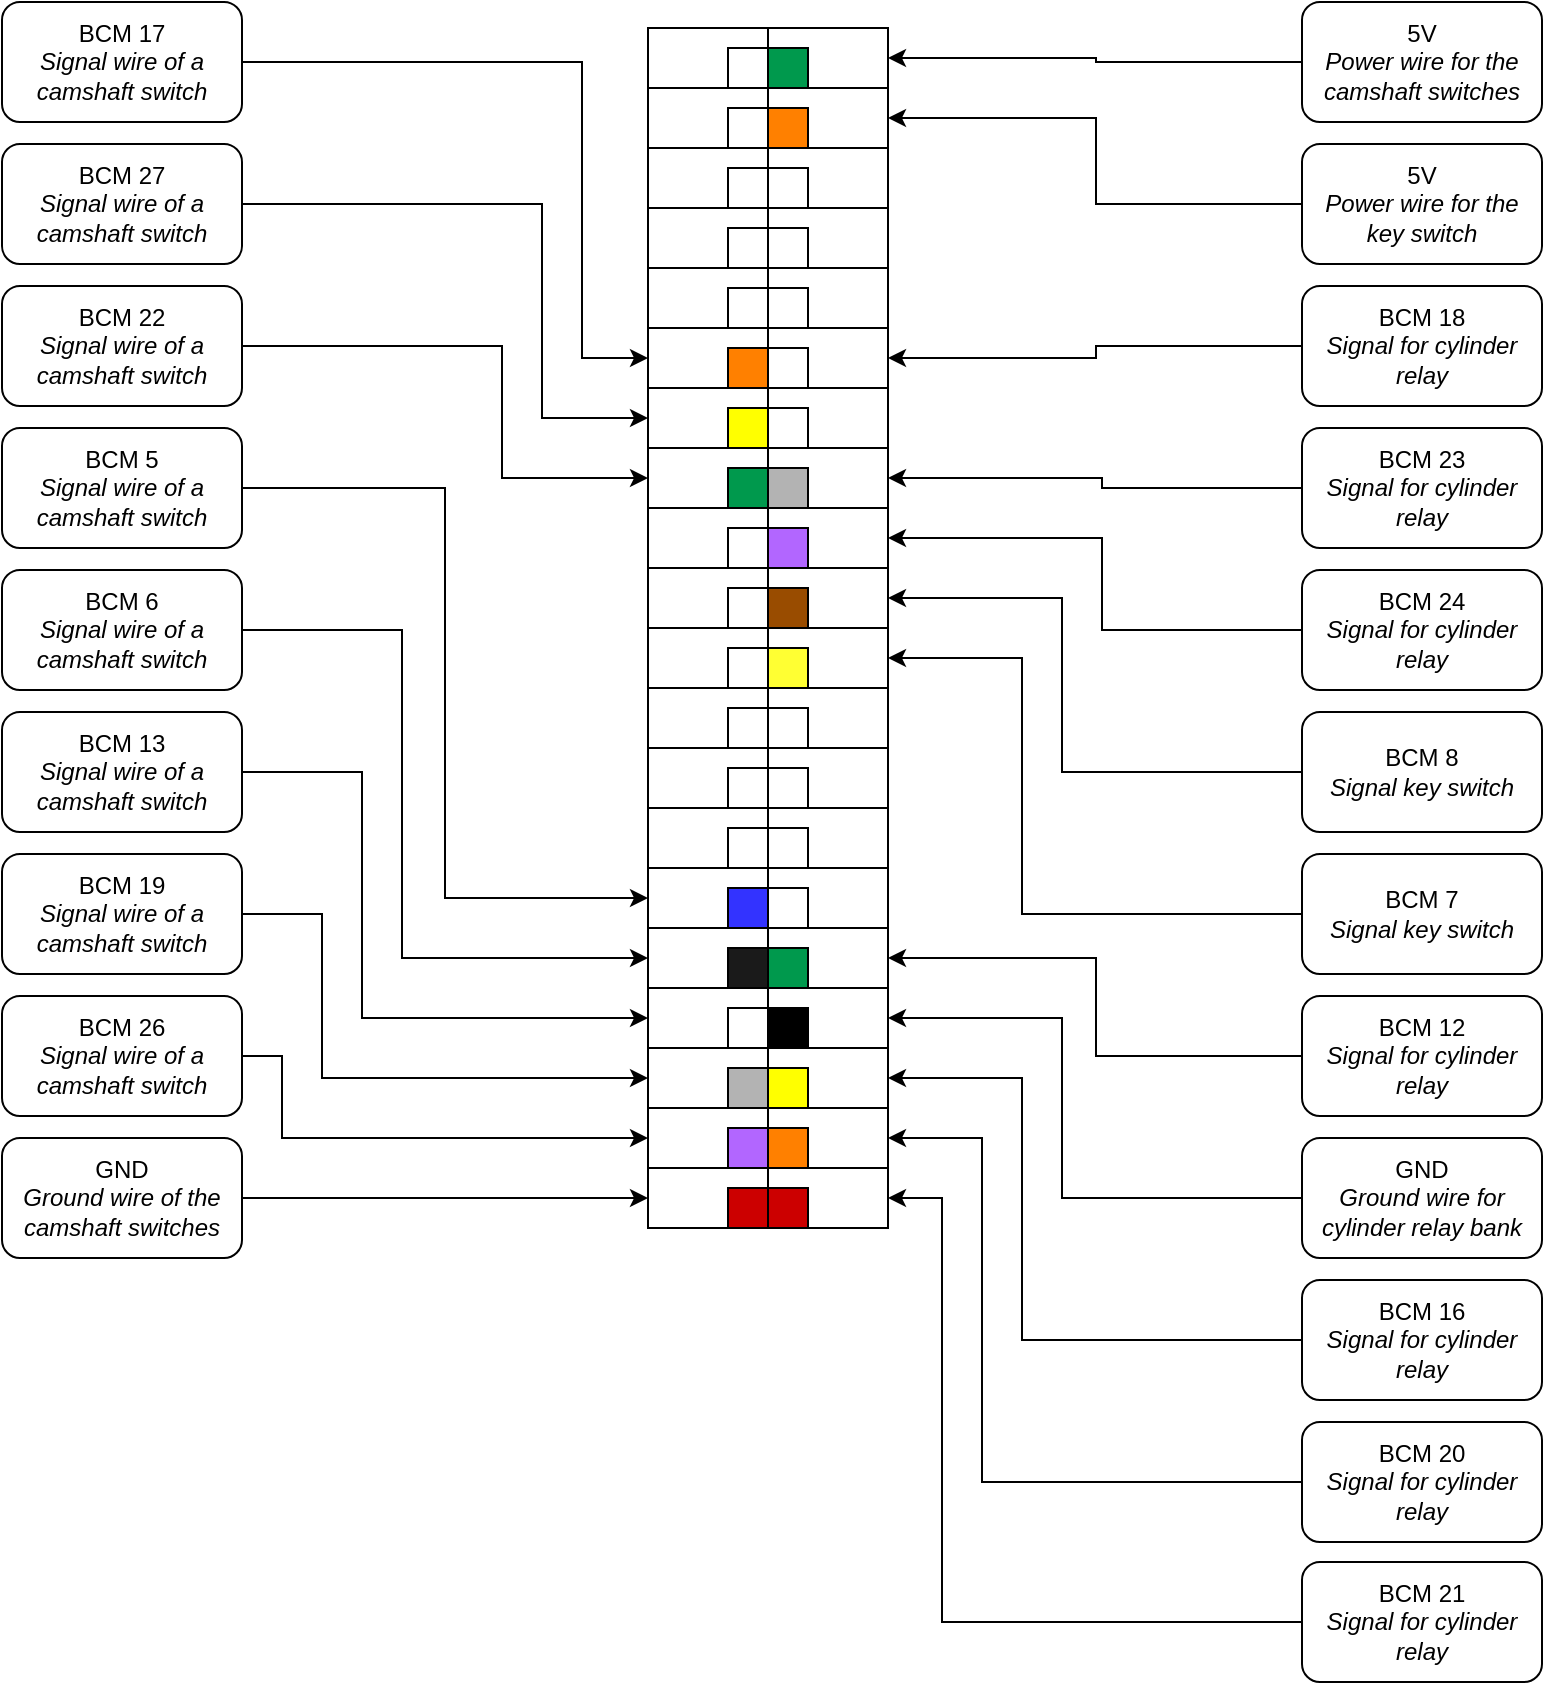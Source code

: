 <mxfile version="12.2.2" type="github" pages="1"><diagram id="MmFnQpnvGTxEpd8rISMR" name="Page-1"><mxGraphModel dx="1648" dy="780" grid="1" gridSize="10" guides="1" tooltips="1" connect="1" arrows="1" fold="1" page="1" pageScale="1" pageWidth="827" pageHeight="1169" math="0" shadow="0"><root><mxCell id="0"/><mxCell id="1" parent="0"/><mxCell id="GnXY070BoPUswlcp2xYL-2" value="" style="rounded=0;whiteSpace=wrap;html=1;" parent="1" vertex="1"><mxGeometry x="353" y="40" width="120" height="600" as="geometry"/></mxCell><mxCell id="GnXY070BoPUswlcp2xYL-3" value="" style="rounded=0;whiteSpace=wrap;html=1;" parent="1" vertex="1"><mxGeometry x="353" y="40" width="120" height="30" as="geometry"/></mxCell><mxCell id="GnXY070BoPUswlcp2xYL-4" value="" style="rounded=0;whiteSpace=wrap;html=1;" parent="1" vertex="1"><mxGeometry x="353" y="70" width="120" height="30" as="geometry"/></mxCell><mxCell id="GnXY070BoPUswlcp2xYL-5" value="" style="rounded=0;whiteSpace=wrap;html=1;" parent="1" vertex="1"><mxGeometry x="353" y="100" width="120" height="30" as="geometry"/></mxCell><mxCell id="GnXY070BoPUswlcp2xYL-6" value="" style="rounded=0;whiteSpace=wrap;html=1;" parent="1" vertex="1"><mxGeometry x="353" y="130" width="120" height="30" as="geometry"/></mxCell><mxCell id="GnXY070BoPUswlcp2xYL-11" value="" style="rounded=0;whiteSpace=wrap;html=1;" parent="1" vertex="1"><mxGeometry x="353" y="160" width="120" height="30" as="geometry"/></mxCell><mxCell id="GnXY070BoPUswlcp2xYL-12" value="" style="rounded=0;whiteSpace=wrap;html=1;" parent="1" vertex="1"><mxGeometry x="353" y="190" width="120" height="30" as="geometry"/></mxCell><mxCell id="GnXY070BoPUswlcp2xYL-13" value="" style="rounded=0;whiteSpace=wrap;html=1;" parent="1" vertex="1"><mxGeometry x="353" y="220" width="120" height="30" as="geometry"/></mxCell><mxCell id="GnXY070BoPUswlcp2xYL-14" value="" style="rounded=0;whiteSpace=wrap;html=1;" parent="1" vertex="1"><mxGeometry x="353" y="250" width="120" height="30" as="geometry"/></mxCell><mxCell id="GnXY070BoPUswlcp2xYL-15" value="" style="rounded=0;whiteSpace=wrap;html=1;" parent="1" vertex="1"><mxGeometry x="353" y="280" width="120" height="30" as="geometry"/></mxCell><mxCell id="GnXY070BoPUswlcp2xYL-16" value="" style="rounded=0;whiteSpace=wrap;html=1;" parent="1" vertex="1"><mxGeometry x="353" y="310" width="120" height="30" as="geometry"/></mxCell><mxCell id="GnXY070BoPUswlcp2xYL-17" value="" style="rounded=0;whiteSpace=wrap;html=1;" parent="1" vertex="1"><mxGeometry x="353" y="340" width="120" height="30" as="geometry"/></mxCell><mxCell id="GnXY070BoPUswlcp2xYL-18" value="" style="rounded=0;whiteSpace=wrap;html=1;" parent="1" vertex="1"><mxGeometry x="353" y="370" width="120" height="30" as="geometry"/></mxCell><mxCell id="GnXY070BoPUswlcp2xYL-19" value="" style="rounded=0;whiteSpace=wrap;html=1;" parent="1" vertex="1"><mxGeometry x="353" y="400" width="120" height="30" as="geometry"/></mxCell><mxCell id="GnXY070BoPUswlcp2xYL-20" value="" style="rounded=0;whiteSpace=wrap;html=1;" parent="1" vertex="1"><mxGeometry x="353" y="430" width="120" height="30" as="geometry"/></mxCell><mxCell id="GnXY070BoPUswlcp2xYL-21" value="" style="rounded=0;whiteSpace=wrap;html=1;" parent="1" vertex="1"><mxGeometry x="353" y="460" width="120" height="30" as="geometry"/></mxCell><mxCell id="GnXY070BoPUswlcp2xYL-22" value="" style="rounded=0;whiteSpace=wrap;html=1;" parent="1" vertex="1"><mxGeometry x="353" y="490" width="120" height="30" as="geometry"/></mxCell><mxCell id="GnXY070BoPUswlcp2xYL-23" value="" style="rounded=0;whiteSpace=wrap;html=1;" parent="1" vertex="1"><mxGeometry x="353" y="520" width="120" height="30" as="geometry"/></mxCell><mxCell id="GnXY070BoPUswlcp2xYL-24" value="" style="rounded=0;whiteSpace=wrap;html=1;" parent="1" vertex="1"><mxGeometry x="353" y="550" width="120" height="30" as="geometry"/></mxCell><mxCell id="GnXY070BoPUswlcp2xYL-25" value="" style="rounded=0;whiteSpace=wrap;html=1;" parent="1" vertex="1"><mxGeometry x="353" y="580" width="120" height="30" as="geometry"/></mxCell><mxCell id="GnXY070BoPUswlcp2xYL-26" value="" style="rounded=0;whiteSpace=wrap;html=1;" parent="1" vertex="1"><mxGeometry x="353" y="610" width="120" height="30" as="geometry"/></mxCell><mxCell id="GnXY070BoPUswlcp2xYL-27" value="" style="endArrow=none;html=1;entryX=0.5;entryY=0;entryDx=0;entryDy=0;exitX=0.5;exitY=1;exitDx=0;exitDy=0;" parent="1" source="GnXY070BoPUswlcp2xYL-26" target="GnXY070BoPUswlcp2xYL-3" edge="1"><mxGeometry width="50" height="50" relative="1" as="geometry"><mxPoint x="363" y="710" as="sourcePoint"/><mxPoint x="413" y="660" as="targetPoint"/></mxGeometry></mxCell><mxCell id="GnXY070BoPUswlcp2xYL-39" style="edgeStyle=orthogonalEdgeStyle;rounded=0;orthogonalLoop=1;jettySize=auto;html=1;exitX=1;exitY=0.5;exitDx=0;exitDy=0;entryX=0;entryY=0.5;entryDx=0;entryDy=0;" parent="1" source="GnXY070BoPUswlcp2xYL-29" target="GnXY070BoPUswlcp2xYL-26" edge="1"><mxGeometry relative="1" as="geometry"/></mxCell><mxCell id="GnXY070BoPUswlcp2xYL-29" value="GND&lt;br&gt;&lt;i&gt;Ground wire of the camshaft switches&lt;/i&gt;" style="rounded=1;whiteSpace=wrap;html=1;" parent="1" vertex="1"><mxGeometry x="30" y="595" width="120" height="60" as="geometry"/></mxCell><mxCell id="GnXY070BoPUswlcp2xYL-41" style="edgeStyle=orthogonalEdgeStyle;rounded=0;orthogonalLoop=1;jettySize=auto;html=1;exitX=1;exitY=0.5;exitDx=0;exitDy=0;entryX=0;entryY=0.5;entryDx=0;entryDy=0;" parent="1" source="GnXY070BoPUswlcp2xYL-30" target="GnXY070BoPUswlcp2xYL-24" edge="1"><mxGeometry relative="1" as="geometry"><Array as="points"><mxPoint x="190" y="483"/><mxPoint x="190" y="565"/></Array></mxGeometry></mxCell><mxCell id="GnXY070BoPUswlcp2xYL-30" value="BCM 19&lt;br&gt;&lt;i&gt;Signal wire of a camshaft switch&lt;/i&gt;" style="rounded=1;whiteSpace=wrap;html=1;" parent="1" vertex="1"><mxGeometry x="30" y="453" width="120" height="60" as="geometry"/></mxCell><mxCell id="GnXY070BoPUswlcp2xYL-42" style="edgeStyle=orthogonalEdgeStyle;rounded=0;orthogonalLoop=1;jettySize=auto;html=1;exitX=1;exitY=0.5;exitDx=0;exitDy=0;entryX=0;entryY=0.5;entryDx=0;entryDy=0;" parent="1" source="GnXY070BoPUswlcp2xYL-31" target="GnXY070BoPUswlcp2xYL-23" edge="1"><mxGeometry relative="1" as="geometry"><Array as="points"><mxPoint x="210" y="412"/><mxPoint x="210" y="535"/></Array></mxGeometry></mxCell><mxCell id="GnXY070BoPUswlcp2xYL-31" value="BCM 13&lt;br&gt;&lt;i&gt;Signal wire of a camshaft switch&lt;/i&gt;" style="rounded=1;whiteSpace=wrap;html=1;" parent="1" vertex="1"><mxGeometry x="30" y="382" width="120" height="60" as="geometry"/></mxCell><mxCell id="GnXY070BoPUswlcp2xYL-43" style="edgeStyle=orthogonalEdgeStyle;rounded=0;orthogonalLoop=1;jettySize=auto;html=1;exitX=1;exitY=0.5;exitDx=0;exitDy=0;entryX=0;entryY=0.5;entryDx=0;entryDy=0;" parent="1" source="GnXY070BoPUswlcp2xYL-32" target="GnXY070BoPUswlcp2xYL-22" edge="1"><mxGeometry relative="1" as="geometry"><Array as="points"><mxPoint x="230" y="341"/><mxPoint x="230" y="505"/></Array></mxGeometry></mxCell><mxCell id="GnXY070BoPUswlcp2xYL-32" value="BCM 6&lt;br&gt;&lt;i&gt;Signal wire of a camshaft switch&lt;/i&gt;" style="rounded=1;whiteSpace=wrap;html=1;" parent="1" vertex="1"><mxGeometry x="30" y="311" width="120" height="60" as="geometry"/></mxCell><mxCell id="GnXY070BoPUswlcp2xYL-44" style="edgeStyle=orthogonalEdgeStyle;rounded=0;orthogonalLoop=1;jettySize=auto;html=1;exitX=1;exitY=0.5;exitDx=0;exitDy=0;entryX=0;entryY=0.5;entryDx=0;entryDy=0;" parent="1" source="GnXY070BoPUswlcp2xYL-33" target="GnXY070BoPUswlcp2xYL-21" edge="1"><mxGeometry relative="1" as="geometry"/></mxCell><mxCell id="GnXY070BoPUswlcp2xYL-33" value="BCM 5&lt;br&gt;&lt;i&gt;Signal wire of a camshaft switch&lt;/i&gt;" style="rounded=1;whiteSpace=wrap;html=1;" parent="1" vertex="1"><mxGeometry x="30" y="240" width="120" height="60" as="geometry"/></mxCell><mxCell id="GnXY070BoPUswlcp2xYL-47" style="edgeStyle=orthogonalEdgeStyle;rounded=0;orthogonalLoop=1;jettySize=auto;html=1;exitX=1;exitY=0.5;exitDx=0;exitDy=0;entryX=0;entryY=0.5;entryDx=0;entryDy=0;" parent="1" source="GnXY070BoPUswlcp2xYL-34" target="GnXY070BoPUswlcp2xYL-14" edge="1"><mxGeometry relative="1" as="geometry"><Array as="points"><mxPoint x="280" y="199"/><mxPoint x="280" y="265"/></Array></mxGeometry></mxCell><mxCell id="GnXY070BoPUswlcp2xYL-34" value="BCM 22&lt;br&gt;&lt;i&gt;Signal wire of a camshaft switch&lt;/i&gt;" style="rounded=1;whiteSpace=wrap;html=1;" parent="1" vertex="1"><mxGeometry x="30" y="169" width="120" height="60" as="geometry"/></mxCell><mxCell id="GnXY070BoPUswlcp2xYL-46" style="edgeStyle=orthogonalEdgeStyle;rounded=0;orthogonalLoop=1;jettySize=auto;html=1;exitX=1;exitY=0.5;exitDx=0;exitDy=0;entryX=0;entryY=0.5;entryDx=0;entryDy=0;" parent="1" source="GnXY070BoPUswlcp2xYL-35" target="GnXY070BoPUswlcp2xYL-13" edge="1"><mxGeometry relative="1" as="geometry"><Array as="points"><mxPoint x="300" y="128"/><mxPoint x="300" y="235"/></Array></mxGeometry></mxCell><mxCell id="GnXY070BoPUswlcp2xYL-35" value="BCM 27&lt;br&gt;&lt;i&gt;Signal wire of a camshaft switch&lt;/i&gt;" style="rounded=1;whiteSpace=wrap;html=1;" parent="1" vertex="1"><mxGeometry x="30" y="98" width="120" height="60" as="geometry"/></mxCell><mxCell id="GnXY070BoPUswlcp2xYL-45" style="edgeStyle=orthogonalEdgeStyle;rounded=0;orthogonalLoop=1;jettySize=auto;html=1;exitX=1;exitY=0.5;exitDx=0;exitDy=0;entryX=0;entryY=0.5;entryDx=0;entryDy=0;" parent="1" source="GnXY070BoPUswlcp2xYL-36" target="GnXY070BoPUswlcp2xYL-12" edge="1"><mxGeometry relative="1" as="geometry"><Array as="points"><mxPoint x="320" y="57"/><mxPoint x="320" y="205"/></Array></mxGeometry></mxCell><mxCell id="GnXY070BoPUswlcp2xYL-36" value="BCM 17&lt;br&gt;&lt;i&gt;Signal wire of a camshaft switch&lt;/i&gt;" style="rounded=1;whiteSpace=wrap;html=1;" parent="1" vertex="1"><mxGeometry x="30" y="27" width="120" height="60" as="geometry"/></mxCell><mxCell id="GnXY070BoPUswlcp2xYL-40" style="edgeStyle=orthogonalEdgeStyle;rounded=0;orthogonalLoop=1;jettySize=auto;html=1;exitX=1;exitY=0.5;exitDx=0;exitDy=0;entryX=0;entryY=0.5;entryDx=0;entryDy=0;" parent="1" source="GnXY070BoPUswlcp2xYL-37" target="GnXY070BoPUswlcp2xYL-25" edge="1"><mxGeometry relative="1" as="geometry"><Array as="points"><mxPoint x="170" y="554"/><mxPoint x="170" y="595"/></Array></mxGeometry></mxCell><mxCell id="GnXY070BoPUswlcp2xYL-37" value="BCM 26&lt;br&gt;&lt;i&gt;Signal wire of a camshaft switch&lt;/i&gt;" style="rounded=1;whiteSpace=wrap;html=1;" parent="1" vertex="1"><mxGeometry x="30" y="524" width="120" height="60" as="geometry"/></mxCell><mxCell id="GnXY070BoPUswlcp2xYL-48" value="" style="whiteSpace=wrap;html=1;aspect=fixed;fillColor=#CC0000;" parent="1" vertex="1"><mxGeometry x="393" y="620" width="20" height="20" as="geometry"/></mxCell><mxCell id="GnXY070BoPUswlcp2xYL-49" value="" style="whiteSpace=wrap;html=1;aspect=fixed;fillColor=#B266FF;" parent="1" vertex="1"><mxGeometry x="393" y="590" width="20" height="20" as="geometry"/></mxCell><mxCell id="GnXY070BoPUswlcp2xYL-50" value="" style="whiteSpace=wrap;html=1;aspect=fixed;fillColor=#B3B3B3;" parent="1" vertex="1"><mxGeometry x="393" y="560" width="20" height="20" as="geometry"/></mxCell><mxCell id="GnXY070BoPUswlcp2xYL-51" value="" style="whiteSpace=wrap;html=1;aspect=fixed;" parent="1" vertex="1"><mxGeometry x="393" y="530" width="20" height="20" as="geometry"/></mxCell><mxCell id="GnXY070BoPUswlcp2xYL-52" value="" style="whiteSpace=wrap;html=1;aspect=fixed;fillColor=#1A1A1A;" parent="1" vertex="1"><mxGeometry x="393" y="500" width="20" height="20" as="geometry"/></mxCell><mxCell id="GnXY070BoPUswlcp2xYL-53" value="" style="whiteSpace=wrap;html=1;aspect=fixed;fillColor=#3333FF;" parent="1" vertex="1"><mxGeometry x="393" y="470" width="20" height="20" as="geometry"/></mxCell><mxCell id="GnXY070BoPUswlcp2xYL-54" value="" style="whiteSpace=wrap;html=1;aspect=fixed;" parent="1" vertex="1"><mxGeometry x="393" y="440" width="20" height="20" as="geometry"/></mxCell><mxCell id="GnXY070BoPUswlcp2xYL-55" value="" style="whiteSpace=wrap;html=1;aspect=fixed;" parent="1" vertex="1"><mxGeometry x="393" y="410" width="20" height="20" as="geometry"/></mxCell><mxCell id="GnXY070BoPUswlcp2xYL-56" value="" style="whiteSpace=wrap;html=1;aspect=fixed;" parent="1" vertex="1"><mxGeometry x="393" y="380" width="20" height="20" as="geometry"/></mxCell><mxCell id="GnXY070BoPUswlcp2xYL-57" value="" style="whiteSpace=wrap;html=1;aspect=fixed;" parent="1" vertex="1"><mxGeometry x="393" y="350" width="20" height="20" as="geometry"/></mxCell><mxCell id="GnXY070BoPUswlcp2xYL-58" value="" style="whiteSpace=wrap;html=1;aspect=fixed;" parent="1" vertex="1"><mxGeometry x="393" y="320" width="20" height="20" as="geometry"/></mxCell><mxCell id="GnXY070BoPUswlcp2xYL-59" value="" style="whiteSpace=wrap;html=1;aspect=fixed;" parent="1" vertex="1"><mxGeometry x="393" y="290" width="20" height="20" as="geometry"/></mxCell><mxCell id="GnXY070BoPUswlcp2xYL-60" value="" style="whiteSpace=wrap;html=1;aspect=fixed;fillColor=#00994D;" parent="1" vertex="1"><mxGeometry x="393" y="260" width="20" height="20" as="geometry"/></mxCell><mxCell id="GnXY070BoPUswlcp2xYL-61" value="" style="whiteSpace=wrap;html=1;aspect=fixed;fillColor=#FFFF00;" parent="1" vertex="1"><mxGeometry x="393" y="230" width="20" height="20" as="geometry"/></mxCell><mxCell id="GnXY070BoPUswlcp2xYL-62" value="" style="whiteSpace=wrap;html=1;aspect=fixed;fillColor=#FF8000;" parent="1" vertex="1"><mxGeometry x="393" y="200" width="20" height="20" as="geometry"/></mxCell><mxCell id="GnXY070BoPUswlcp2xYL-63" value="" style="whiteSpace=wrap;html=1;aspect=fixed;" parent="1" vertex="1"><mxGeometry x="393" y="170" width="20" height="20" as="geometry"/></mxCell><mxCell id="GnXY070BoPUswlcp2xYL-64" value="" style="whiteSpace=wrap;html=1;aspect=fixed;" parent="1" vertex="1"><mxGeometry x="393" y="140" width="20" height="20" as="geometry"/></mxCell><mxCell id="GnXY070BoPUswlcp2xYL-65" value="" style="whiteSpace=wrap;html=1;aspect=fixed;" parent="1" vertex="1"><mxGeometry x="393" y="110" width="20" height="20" as="geometry"/></mxCell><mxCell id="GnXY070BoPUswlcp2xYL-66" value="" style="whiteSpace=wrap;html=1;aspect=fixed;" parent="1" vertex="1"><mxGeometry x="393" y="80" width="20" height="20" as="geometry"/></mxCell><mxCell id="GnXY070BoPUswlcp2xYL-67" value="" style="whiteSpace=wrap;html=1;aspect=fixed;" parent="1" vertex="1"><mxGeometry x="393" y="50" width="20" height="20" as="geometry"/></mxCell><mxCell id="GnXY070BoPUswlcp2xYL-68" value="" style="whiteSpace=wrap;html=1;aspect=fixed;" parent="1" vertex="1"><mxGeometry x="413" y="170" width="20" height="20" as="geometry"/></mxCell><mxCell id="GnXY070BoPUswlcp2xYL-69" value="" style="whiteSpace=wrap;html=1;aspect=fixed;" parent="1" vertex="1"><mxGeometry x="413" y="140" width="20" height="20" as="geometry"/></mxCell><mxCell id="GnXY070BoPUswlcp2xYL-70" value="" style="whiteSpace=wrap;html=1;aspect=fixed;" parent="1" vertex="1"><mxGeometry x="413" y="110" width="20" height="20" as="geometry"/></mxCell><mxCell id="GnXY070BoPUswlcp2xYL-75" value="" style="whiteSpace=wrap;html=1;aspect=fixed;fillColor=#B3B3B3;" parent="1" vertex="1"><mxGeometry x="413" y="260" width="20" height="20" as="geometry"/></mxCell><mxCell id="GnXY070BoPUswlcp2xYL-76" value="" style="whiteSpace=wrap;html=1;aspect=fixed;fillColor=#FFFFFF;" parent="1" vertex="1"><mxGeometry x="413" y="230" width="20" height="20" as="geometry"/></mxCell><mxCell id="GnXY070BoPUswlcp2xYL-77" value="" style="whiteSpace=wrap;html=1;aspect=fixed;" parent="1" vertex="1"><mxGeometry x="413" y="200" width="20" height="20" as="geometry"/></mxCell><mxCell id="GnXY070BoPUswlcp2xYL-78" value="" style="whiteSpace=wrap;html=1;aspect=fixed;" parent="1" vertex="1"><mxGeometry x="413" y="470" width="20" height="20" as="geometry"/></mxCell><mxCell id="GnXY070BoPUswlcp2xYL-79" value="" style="whiteSpace=wrap;html=1;aspect=fixed;" parent="1" vertex="1"><mxGeometry x="413" y="440" width="20" height="20" as="geometry"/></mxCell><mxCell id="GnXY070BoPUswlcp2xYL-80" value="" style="whiteSpace=wrap;html=1;aspect=fixed;" parent="1" vertex="1"><mxGeometry x="413" y="410" width="20" height="20" as="geometry"/></mxCell><mxCell id="GnXY070BoPUswlcp2xYL-81" value="" style="whiteSpace=wrap;html=1;aspect=fixed;" parent="1" vertex="1"><mxGeometry x="413" y="380" width="20" height="20" as="geometry"/></mxCell><mxCell id="GnXY070BoPUswlcp2xYL-82" value="" style="whiteSpace=wrap;html=1;aspect=fixed;fillColor=#FFFF33;" parent="1" vertex="1"><mxGeometry x="413" y="350" width="20" height="20" as="geometry"/></mxCell><mxCell id="GnXY070BoPUswlcp2xYL-85" value="" style="whiteSpace=wrap;html=1;aspect=fixed;fillColor=#FFFF00;" parent="1" vertex="1"><mxGeometry x="413" y="560" width="20" height="20" as="geometry"/></mxCell><mxCell id="GnXY070BoPUswlcp2xYL-86" value="" style="whiteSpace=wrap;html=1;aspect=fixed;fillColor=#000000;" parent="1" vertex="1"><mxGeometry x="413" y="530" width="20" height="20" as="geometry"/></mxCell><mxCell id="GnXY070BoPUswlcp2xYL-89" value="" style="whiteSpace=wrap;html=1;aspect=fixed;fillColor=#00994D;" parent="1" vertex="1"><mxGeometry x="413" y="50" width="20" height="20" as="geometry"/></mxCell><mxCell id="GnXY070BoPUswlcp2xYL-90" value="" style="whiteSpace=wrap;html=1;aspect=fixed;fillColor=#FF8000;" parent="1" vertex="1"><mxGeometry x="413" y="80" width="20" height="20" as="geometry"/></mxCell><mxCell id="GnXY070BoPUswlcp2xYL-104" style="edgeStyle=orthogonalEdgeStyle;rounded=0;orthogonalLoop=1;jettySize=auto;html=1;exitX=0;exitY=0.5;exitDx=0;exitDy=0;entryX=1;entryY=0.5;entryDx=0;entryDy=0;strokeColor=#000000;" parent="1" source="GnXY070BoPUswlcp2xYL-92" target="GnXY070BoPUswlcp2xYL-3" edge="1"><mxGeometry relative="1" as="geometry"><Array as="points"><mxPoint x="577" y="57"/><mxPoint x="577" y="55"/></Array></mxGeometry></mxCell><mxCell id="GnXY070BoPUswlcp2xYL-92" value="5V&lt;br&gt;&lt;i&gt;Power wire for the camshaft switches&lt;/i&gt;" style="rounded=1;whiteSpace=wrap;html=1;" parent="1" vertex="1"><mxGeometry x="680" y="27" width="120" height="60" as="geometry"/></mxCell><mxCell id="GnXY070BoPUswlcp2xYL-98" style="edgeStyle=orthogonalEdgeStyle;rounded=0;orthogonalLoop=1;jettySize=auto;html=1;exitX=0;exitY=0.5;exitDx=0;exitDy=0;entryX=1;entryY=0.5;entryDx=0;entryDy=0;strokeColor=#000000;" parent="1" source="GnXY070BoPUswlcp2xYL-95" target="GnXY070BoPUswlcp2xYL-4" edge="1"><mxGeometry relative="1" as="geometry"><Array as="points"><mxPoint x="577" y="128"/><mxPoint x="577" y="85"/></Array></mxGeometry></mxCell><mxCell id="GnXY070BoPUswlcp2xYL-95" value="5V&lt;br&gt;&lt;i&gt;Power wire for the key switch&lt;/i&gt;" style="rounded=1;whiteSpace=wrap;html=1;" parent="1" vertex="1"><mxGeometry x="680" y="98" width="120" height="60" as="geometry"/></mxCell><mxCell id="GnXY070BoPUswlcp2xYL-100" style="edgeStyle=orthogonalEdgeStyle;rounded=0;orthogonalLoop=1;jettySize=auto;html=1;exitX=0;exitY=0.5;exitDx=0;exitDy=0;entryX=1;entryY=0.5;entryDx=0;entryDy=0;strokeColor=#000000;" parent="1" source="GnXY070BoPUswlcp2xYL-99" target="GnXY070BoPUswlcp2xYL-12" edge="1"><mxGeometry relative="1" as="geometry"><Array as="points"><mxPoint x="577" y="199"/><mxPoint x="577" y="205"/></Array></mxGeometry></mxCell><mxCell id="GnXY070BoPUswlcp2xYL-99" value="BCM 18&lt;br&gt;&lt;i&gt;Signal for cylinder relay&lt;/i&gt;" style="rounded=1;whiteSpace=wrap;html=1;" parent="1" vertex="1"><mxGeometry x="680" y="169" width="120" height="60" as="geometry"/></mxCell><mxCell id="GnXY070BoPUswlcp2xYL-102" style="edgeStyle=orthogonalEdgeStyle;rounded=0;orthogonalLoop=1;jettySize=auto;html=1;exitX=0;exitY=0.5;exitDx=0;exitDy=0;entryX=1;entryY=0.5;entryDx=0;entryDy=0;strokeColor=#000000;" parent="1" source="GnXY070BoPUswlcp2xYL-101" target="GnXY070BoPUswlcp2xYL-14" edge="1"><mxGeometry relative="1" as="geometry"><Array as="points"><mxPoint x="580" y="270"/><mxPoint x="580" y="265"/></Array></mxGeometry></mxCell><mxCell id="GnXY070BoPUswlcp2xYL-101" value="BCM 23&lt;br&gt;&lt;i&gt;Signal for cylinder relay&lt;/i&gt;" style="rounded=1;whiteSpace=wrap;html=1;" parent="1" vertex="1"><mxGeometry x="680" y="240" width="120" height="60" as="geometry"/></mxCell><mxCell id="GnXY070BoPUswlcp2xYL-105" style="edgeStyle=orthogonalEdgeStyle;rounded=0;orthogonalLoop=1;jettySize=auto;html=1;exitX=0;exitY=0.5;exitDx=0;exitDy=0;entryX=1;entryY=0.5;entryDx=0;entryDy=0;strokeColor=#000000;" parent="1" source="GnXY070BoPUswlcp2xYL-103" target="GnXY070BoPUswlcp2xYL-15" edge="1"><mxGeometry relative="1" as="geometry"><Array as="points"><mxPoint x="580" y="341"/><mxPoint x="580" y="295"/></Array></mxGeometry></mxCell><mxCell id="GnXY070BoPUswlcp2xYL-103" value="BCM 24&lt;br&gt;&lt;i&gt;Signal for cylinder relay&lt;/i&gt;" style="rounded=1;whiteSpace=wrap;html=1;" parent="1" vertex="1"><mxGeometry x="680" y="311" width="120" height="60" as="geometry"/></mxCell><mxCell id="GnXY070BoPUswlcp2xYL-106" value="" style="whiteSpace=wrap;html=1;aspect=fixed;fillColor=#B266FF;" parent="1" vertex="1"><mxGeometry x="413" y="290" width="20" height="20" as="geometry"/></mxCell><mxCell id="GnXY070BoPUswlcp2xYL-73" value="" style="whiteSpace=wrap;html=1;aspect=fixed;fillColor=#994C00;" parent="1" vertex="1"><mxGeometry x="413" y="320" width="20" height="20" as="geometry"/></mxCell><mxCell id="GnXY070BoPUswlcp2xYL-109" style="edgeStyle=orthogonalEdgeStyle;rounded=0;orthogonalLoop=1;jettySize=auto;html=1;exitX=0;exitY=0.5;exitDx=0;exitDy=0;entryX=1;entryY=0.5;entryDx=0;entryDy=0;strokeColor=#000000;" parent="1" source="GnXY070BoPUswlcp2xYL-107" target="GnXY070BoPUswlcp2xYL-16" edge="1"><mxGeometry relative="1" as="geometry"><Array as="points"><mxPoint x="560" y="412"/><mxPoint x="560" y="325"/></Array></mxGeometry></mxCell><mxCell id="GnXY070BoPUswlcp2xYL-107" value="BCM 8&lt;br&gt;&lt;i&gt;Signal key switch&lt;/i&gt;" style="rounded=1;whiteSpace=wrap;html=1;" parent="1" vertex="1"><mxGeometry x="680" y="382" width="120" height="60" as="geometry"/></mxCell><mxCell id="GnXY070BoPUswlcp2xYL-110" style="edgeStyle=orthogonalEdgeStyle;rounded=0;orthogonalLoop=1;jettySize=auto;html=1;exitX=0;exitY=0.5;exitDx=0;exitDy=0;entryX=1;entryY=0.5;entryDx=0;entryDy=0;strokeColor=#000000;" parent="1" source="GnXY070BoPUswlcp2xYL-108" target="GnXY070BoPUswlcp2xYL-17" edge="1"><mxGeometry relative="1" as="geometry"><Array as="points"><mxPoint x="540" y="483"/><mxPoint x="540" y="355"/></Array></mxGeometry></mxCell><mxCell id="GnXY070BoPUswlcp2xYL-108" value="BCM 7&lt;br&gt;&lt;i&gt;Signal key switch&lt;/i&gt;" style="rounded=1;whiteSpace=wrap;html=1;" parent="1" vertex="1"><mxGeometry x="680" y="453" width="120" height="60" as="geometry"/></mxCell><mxCell id="GnXY070BoPUswlcp2xYL-111" value="" style="whiteSpace=wrap;html=1;aspect=fixed;fillColor=#CC0000;" parent="1" vertex="1"><mxGeometry x="413" y="620" width="20" height="20" as="geometry"/></mxCell><mxCell id="GnXY070BoPUswlcp2xYL-124" style="edgeStyle=orthogonalEdgeStyle;rounded=0;orthogonalLoop=1;jettySize=auto;html=1;exitX=0;exitY=0.5;exitDx=0;exitDy=0;entryX=1;entryY=0.5;entryDx=0;entryDy=0;strokeColor=#000000;" parent="1" source="GnXY070BoPUswlcp2xYL-113" target="GnXY070BoPUswlcp2xYL-26" edge="1"><mxGeometry relative="1" as="geometry"><Array as="points"><mxPoint x="500" y="837"/><mxPoint x="500" y="625"/></Array></mxGeometry></mxCell><mxCell id="GnXY070BoPUswlcp2xYL-113" value="BCM 21&lt;br&gt;&lt;i&gt;Signal for cylinder relay&lt;/i&gt;" style="rounded=1;whiteSpace=wrap;html=1;" parent="1" vertex="1"><mxGeometry x="680" y="807" width="120" height="60" as="geometry"/></mxCell><mxCell id="GnXY070BoPUswlcp2xYL-123" style="edgeStyle=orthogonalEdgeStyle;rounded=0;orthogonalLoop=1;jettySize=auto;html=1;exitX=0;exitY=0.5;exitDx=0;exitDy=0;entryX=1;entryY=0.5;entryDx=0;entryDy=0;strokeColor=#000000;" parent="1" source="GnXY070BoPUswlcp2xYL-114" target="GnXY070BoPUswlcp2xYL-25" edge="1"><mxGeometry relative="1" as="geometry"><Array as="points"><mxPoint x="520" y="767"/><mxPoint x="520" y="595"/></Array></mxGeometry></mxCell><mxCell id="GnXY070BoPUswlcp2xYL-114" value="BCM 20&lt;br&gt;&lt;i&gt;Signal for cylinder relay&lt;/i&gt;" style="rounded=1;whiteSpace=wrap;html=1;" parent="1" vertex="1"><mxGeometry x="680" y="737" width="120" height="60" as="geometry"/></mxCell><mxCell id="GnXY070BoPUswlcp2xYL-115" value="" style="whiteSpace=wrap;html=1;aspect=fixed;fillColor=#FF8000;" parent="1" vertex="1"><mxGeometry x="413" y="590" width="20" height="20" as="geometry"/></mxCell><mxCell id="GnXY070BoPUswlcp2xYL-125" style="edgeStyle=orthogonalEdgeStyle;rounded=0;orthogonalLoop=1;jettySize=auto;html=1;exitX=0;exitY=0.5;exitDx=0;exitDy=0;entryX=1;entryY=0.5;entryDx=0;entryDy=0;strokeColor=#000000;" parent="1" source="GnXY070BoPUswlcp2xYL-116" target="GnXY070BoPUswlcp2xYL-24" edge="1"><mxGeometry relative="1" as="geometry"><Array as="points"><mxPoint x="540" y="696"/><mxPoint x="540" y="565"/></Array></mxGeometry></mxCell><mxCell id="GnXY070BoPUswlcp2xYL-116" value="BCM 16&lt;br&gt;&lt;i&gt;Signal for cylinder relay&lt;/i&gt;" style="rounded=1;whiteSpace=wrap;html=1;" parent="1" vertex="1"><mxGeometry x="680" y="666" width="120" height="60" as="geometry"/></mxCell><mxCell id="GnXY070BoPUswlcp2xYL-121" style="edgeStyle=orthogonalEdgeStyle;rounded=0;orthogonalLoop=1;jettySize=auto;html=1;exitX=0;exitY=0.5;exitDx=0;exitDy=0;entryX=1;entryY=0.5;entryDx=0;entryDy=0;strokeColor=#000000;" parent="1" source="GnXY070BoPUswlcp2xYL-117" target="GnXY070BoPUswlcp2xYL-23" edge="1"><mxGeometry relative="1" as="geometry"><Array as="points"><mxPoint x="560" y="625"/><mxPoint x="560" y="535"/></Array></mxGeometry></mxCell><mxCell id="GnXY070BoPUswlcp2xYL-117" value="GND&lt;br&gt;&lt;i&gt;Ground wire for cylinder relay bank&lt;/i&gt;" style="rounded=1;whiteSpace=wrap;html=1;" parent="1" vertex="1"><mxGeometry x="680" y="595" width="120" height="60" as="geometry"/></mxCell><mxCell id="GnXY070BoPUswlcp2xYL-118" value="" style="whiteSpace=wrap;html=1;aspect=fixed;fillColor=#00994D;" parent="1" vertex="1"><mxGeometry x="413" y="500" width="20" height="20" as="geometry"/></mxCell><mxCell id="GnXY070BoPUswlcp2xYL-120" style="edgeStyle=orthogonalEdgeStyle;rounded=0;orthogonalLoop=1;jettySize=auto;html=1;exitX=0;exitY=0.5;exitDx=0;exitDy=0;entryX=1;entryY=0.5;entryDx=0;entryDy=0;strokeColor=#000000;" parent="1" source="GnXY070BoPUswlcp2xYL-119" target="GnXY070BoPUswlcp2xYL-22" edge="1"><mxGeometry relative="1" as="geometry"><Array as="points"><mxPoint x="577" y="554"/><mxPoint x="577" y="505"/></Array></mxGeometry></mxCell><mxCell id="GnXY070BoPUswlcp2xYL-119" value="BCM 12&lt;br&gt;&lt;i&gt;Signal for cylinder relay&lt;/i&gt;" style="rounded=1;whiteSpace=wrap;html=1;" parent="1" vertex="1"><mxGeometry x="680" y="524" width="120" height="60" as="geometry"/></mxCell></root></mxGraphModel></diagram></mxfile>
